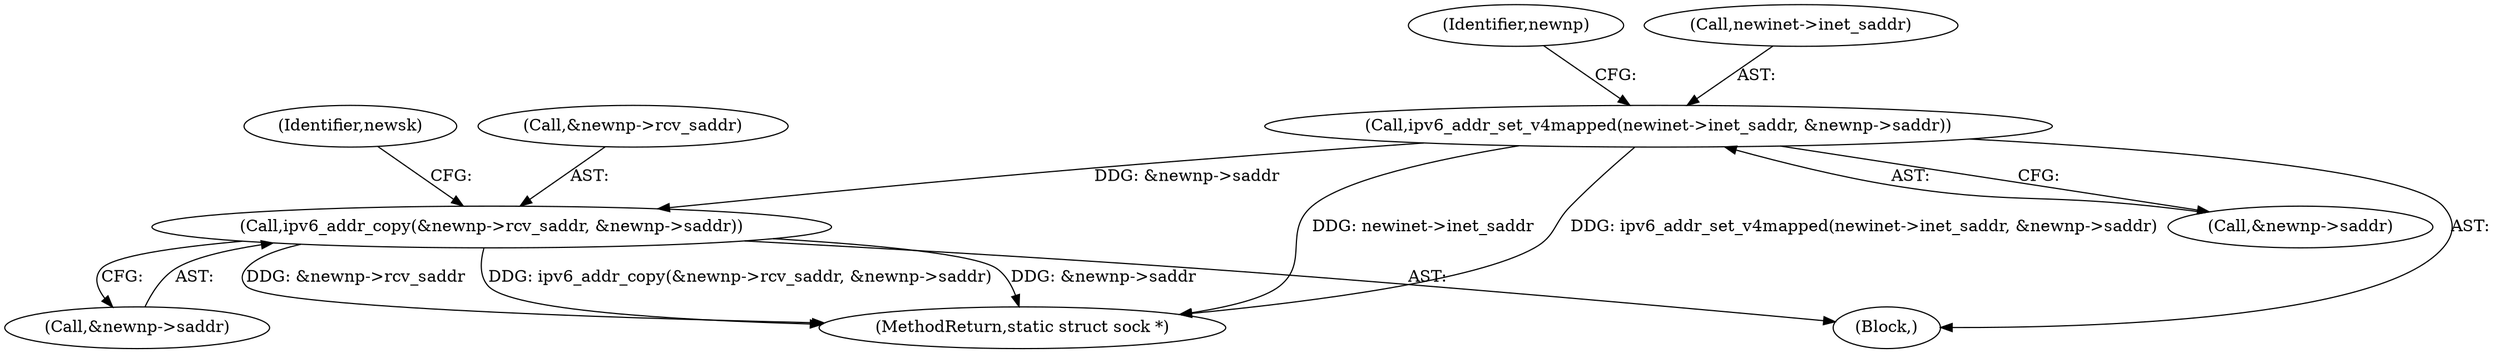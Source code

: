 digraph "0_linux_f6d8bd051c391c1c0458a30b2a7abcd939329259_1@API" {
"1000192" [label="(Call,ipv6_addr_copy(&newnp->rcv_saddr, &newnp->saddr))"];
"1000184" [label="(Call,ipv6_addr_set_v4mapped(newinet->inet_saddr, &newnp->saddr))"];
"1000204" [label="(Identifier,newsk)"];
"1000197" [label="(Call,&newnp->saddr)"];
"1000188" [label="(Call,&newnp->saddr)"];
"1000136" [label="(Block,)"];
"1000195" [label="(Identifier,newnp)"];
"1000192" [label="(Call,ipv6_addr_copy(&newnp->rcv_saddr, &newnp->saddr))"];
"1000184" [label="(Call,ipv6_addr_set_v4mapped(newinet->inet_saddr, &newnp->saddr))"];
"1000193" [label="(Call,&newnp->rcv_saddr)"];
"1000185" [label="(Call,newinet->inet_saddr)"];
"1000619" [label="(MethodReturn,static struct sock *)"];
"1000192" -> "1000136"  [label="AST: "];
"1000192" -> "1000197"  [label="CFG: "];
"1000193" -> "1000192"  [label="AST: "];
"1000197" -> "1000192"  [label="AST: "];
"1000204" -> "1000192"  [label="CFG: "];
"1000192" -> "1000619"  [label="DDG: &newnp->saddr"];
"1000192" -> "1000619"  [label="DDG: &newnp->rcv_saddr"];
"1000192" -> "1000619"  [label="DDG: ipv6_addr_copy(&newnp->rcv_saddr, &newnp->saddr)"];
"1000184" -> "1000192"  [label="DDG: &newnp->saddr"];
"1000184" -> "1000136"  [label="AST: "];
"1000184" -> "1000188"  [label="CFG: "];
"1000185" -> "1000184"  [label="AST: "];
"1000188" -> "1000184"  [label="AST: "];
"1000195" -> "1000184"  [label="CFG: "];
"1000184" -> "1000619"  [label="DDG: newinet->inet_saddr"];
"1000184" -> "1000619"  [label="DDG: ipv6_addr_set_v4mapped(newinet->inet_saddr, &newnp->saddr)"];
}
